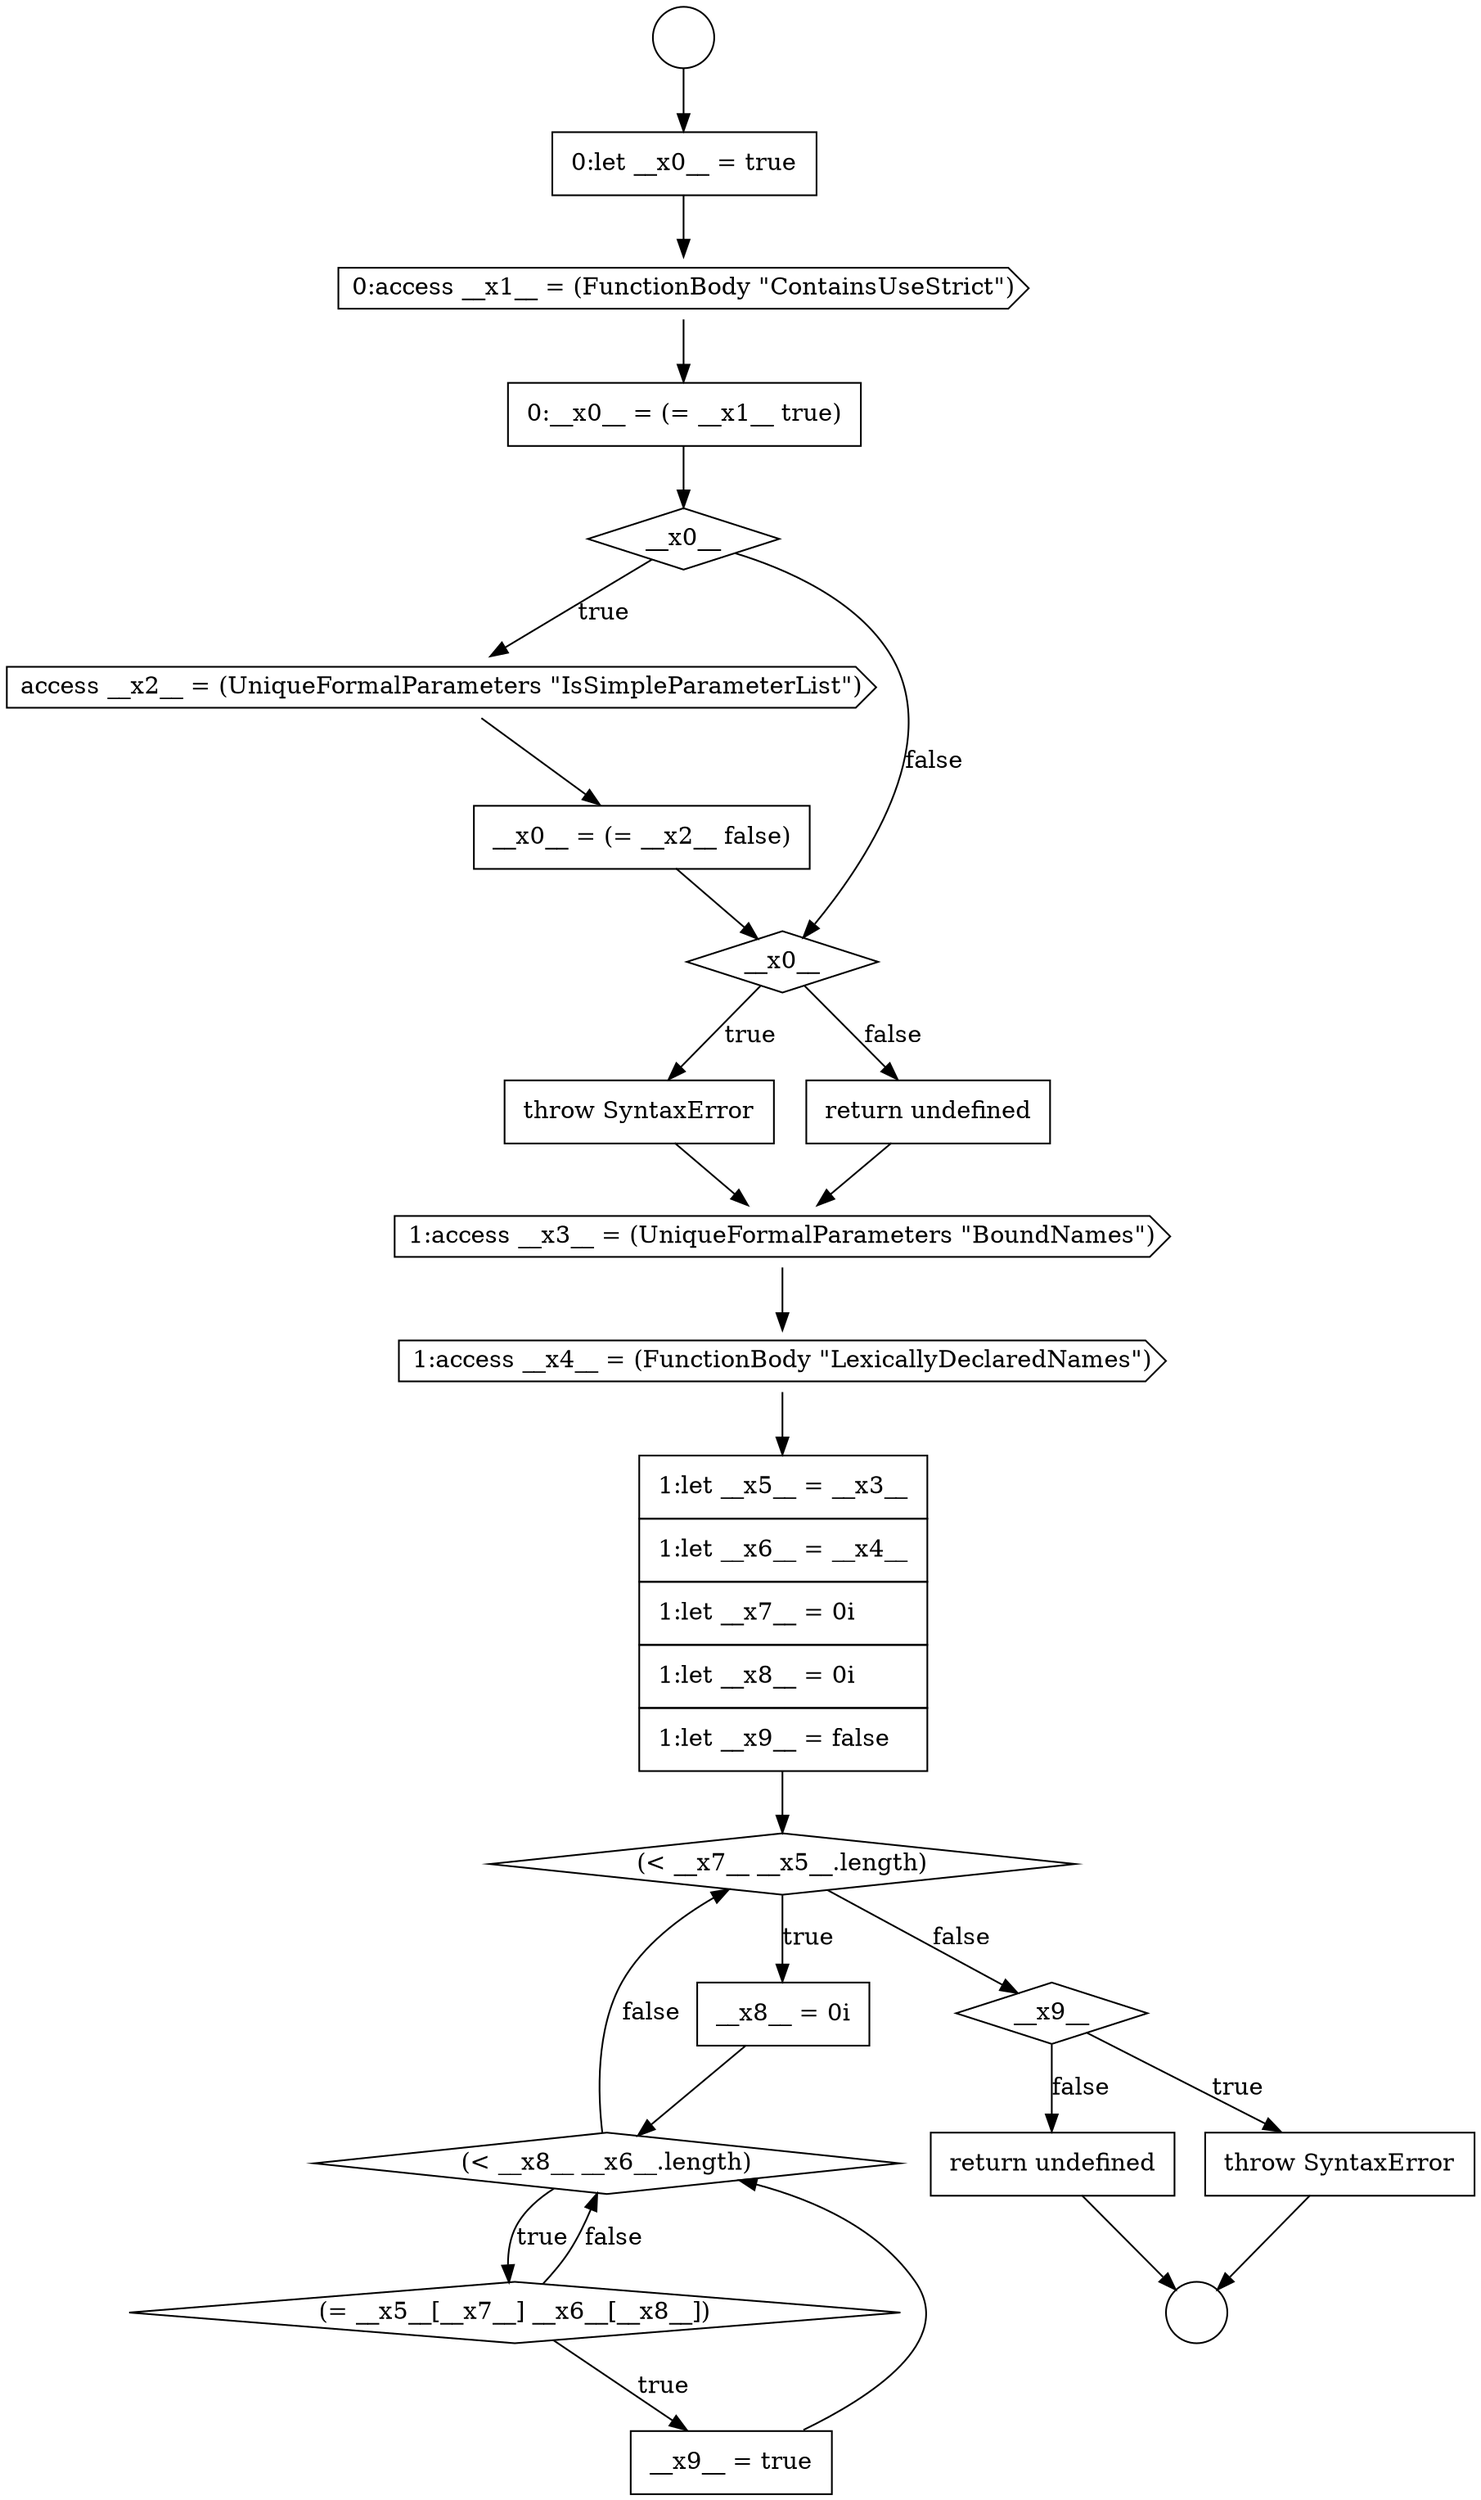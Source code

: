 digraph {
  node18652 [shape=circle label=" " color="black" fillcolor="white" style=filled]
  node18667 [shape=none, margin=0, label=<<font color="black">
    <table border="0" cellborder="1" cellspacing="0" cellpadding="10">
      <tr><td align="left">__x8__ = 0i</td></tr>
    </table>
  </font>> color="black" fillcolor="white" style=filled]
  node18661 [shape=none, margin=0, label=<<font color="black">
    <table border="0" cellborder="1" cellspacing="0" cellpadding="10">
      <tr><td align="left">throw SyntaxError</td></tr>
    </table>
  </font>> color="black" fillcolor="white" style=filled]
  node18671 [shape=diamond, label=<<font color="black">__x9__</font>> color="black" fillcolor="white" style=filled]
  node18659 [shape=none, margin=0, label=<<font color="black">
    <table border="0" cellborder="1" cellspacing="0" cellpadding="10">
      <tr><td align="left">__x0__ = (= __x2__ false)</td></tr>
    </table>
  </font>> color="black" fillcolor="white" style=filled]
  node18656 [shape=none, margin=0, label=<<font color="black">
    <table border="0" cellborder="1" cellspacing="0" cellpadding="10">
      <tr><td align="left">0:__x0__ = (= __x1__ true)</td></tr>
    </table>
  </font>> color="black" fillcolor="white" style=filled]
  node18663 [shape=cds, label=<<font color="black">1:access __x3__ = (UniqueFormalParameters &quot;BoundNames&quot;)</font>> color="black" fillcolor="white" style=filled]
  node18665 [shape=none, margin=0, label=<<font color="black">
    <table border="0" cellborder="1" cellspacing="0" cellpadding="10">
      <tr><td align="left">1:let __x5__ = __x3__</td></tr>
      <tr><td align="left">1:let __x6__ = __x4__</td></tr>
      <tr><td align="left">1:let __x7__ = 0i</td></tr>
      <tr><td align="left">1:let __x8__ = 0i</td></tr>
      <tr><td align="left">1:let __x9__ = false</td></tr>
    </table>
  </font>> color="black" fillcolor="white" style=filled]
  node18662 [shape=none, margin=0, label=<<font color="black">
    <table border="0" cellborder="1" cellspacing="0" cellpadding="10">
      <tr><td align="left">return undefined</td></tr>
    </table>
  </font>> color="black" fillcolor="white" style=filled]
  node18655 [shape=cds, label=<<font color="black">0:access __x1__ = (FunctionBody &quot;ContainsUseStrict&quot;)</font>> color="black" fillcolor="white" style=filled]
  node18658 [shape=cds, label=<<font color="black">access __x2__ = (UniqueFormalParameters &quot;IsSimpleParameterList&quot;)</font>> color="black" fillcolor="white" style=filled]
  node18664 [shape=cds, label=<<font color="black">1:access __x4__ = (FunctionBody &quot;LexicallyDeclaredNames&quot;)</font>> color="black" fillcolor="white" style=filled]
  node18673 [shape=none, margin=0, label=<<font color="black">
    <table border="0" cellborder="1" cellspacing="0" cellpadding="10">
      <tr><td align="left">return undefined</td></tr>
    </table>
  </font>> color="black" fillcolor="white" style=filled]
  node18668 [shape=diamond, label=<<font color="black">(&lt; __x8__ __x6__.length)</font>> color="black" fillcolor="white" style=filled]
  node18653 [shape=circle label=" " color="black" fillcolor="white" style=filled]
  node18672 [shape=none, margin=0, label=<<font color="black">
    <table border="0" cellborder="1" cellspacing="0" cellpadding="10">
      <tr><td align="left">throw SyntaxError</td></tr>
    </table>
  </font>> color="black" fillcolor="white" style=filled]
  node18657 [shape=diamond, label=<<font color="black">__x0__</font>> color="black" fillcolor="white" style=filled]
  node18654 [shape=none, margin=0, label=<<font color="black">
    <table border="0" cellborder="1" cellspacing="0" cellpadding="10">
      <tr><td align="left">0:let __x0__ = true</td></tr>
    </table>
  </font>> color="black" fillcolor="white" style=filled]
  node18669 [shape=diamond, label=<<font color="black">(= __x5__[__x7__] __x6__[__x8__])</font>> color="black" fillcolor="white" style=filled]
  node18666 [shape=diamond, label=<<font color="black">(&lt; __x7__ __x5__.length)</font>> color="black" fillcolor="white" style=filled]
  node18670 [shape=none, margin=0, label=<<font color="black">
    <table border="0" cellborder="1" cellspacing="0" cellpadding="10">
      <tr><td align="left">__x9__ = true</td></tr>
    </table>
  </font>> color="black" fillcolor="white" style=filled]
  node18660 [shape=diamond, label=<<font color="black">__x0__</font>> color="black" fillcolor="white" style=filled]
  node18670 -> node18668 [ color="black"]
  node18668 -> node18669 [label=<<font color="black">true</font>> color="black"]
  node18668 -> node18666 [label=<<font color="black">false</font>> color="black"]
  node18654 -> node18655 [ color="black"]
  node18656 -> node18657 [ color="black"]
  node18667 -> node18668 [ color="black"]
  node18657 -> node18658 [label=<<font color="black">true</font>> color="black"]
  node18657 -> node18660 [label=<<font color="black">false</font>> color="black"]
  node18672 -> node18653 [ color="black"]
  node18662 -> node18663 [ color="black"]
  node18661 -> node18663 [ color="black"]
  node18663 -> node18664 [ color="black"]
  node18664 -> node18665 [ color="black"]
  node18665 -> node18666 [ color="black"]
  node18652 -> node18654 [ color="black"]
  node18659 -> node18660 [ color="black"]
  node18666 -> node18667 [label=<<font color="black">true</font>> color="black"]
  node18666 -> node18671 [label=<<font color="black">false</font>> color="black"]
  node18655 -> node18656 [ color="black"]
  node18671 -> node18672 [label=<<font color="black">true</font>> color="black"]
  node18671 -> node18673 [label=<<font color="black">false</font>> color="black"]
  node18673 -> node18653 [ color="black"]
  node18669 -> node18670 [label=<<font color="black">true</font>> color="black"]
  node18669 -> node18668 [label=<<font color="black">false</font>> color="black"]
  node18658 -> node18659 [ color="black"]
  node18660 -> node18661 [label=<<font color="black">true</font>> color="black"]
  node18660 -> node18662 [label=<<font color="black">false</font>> color="black"]
}
